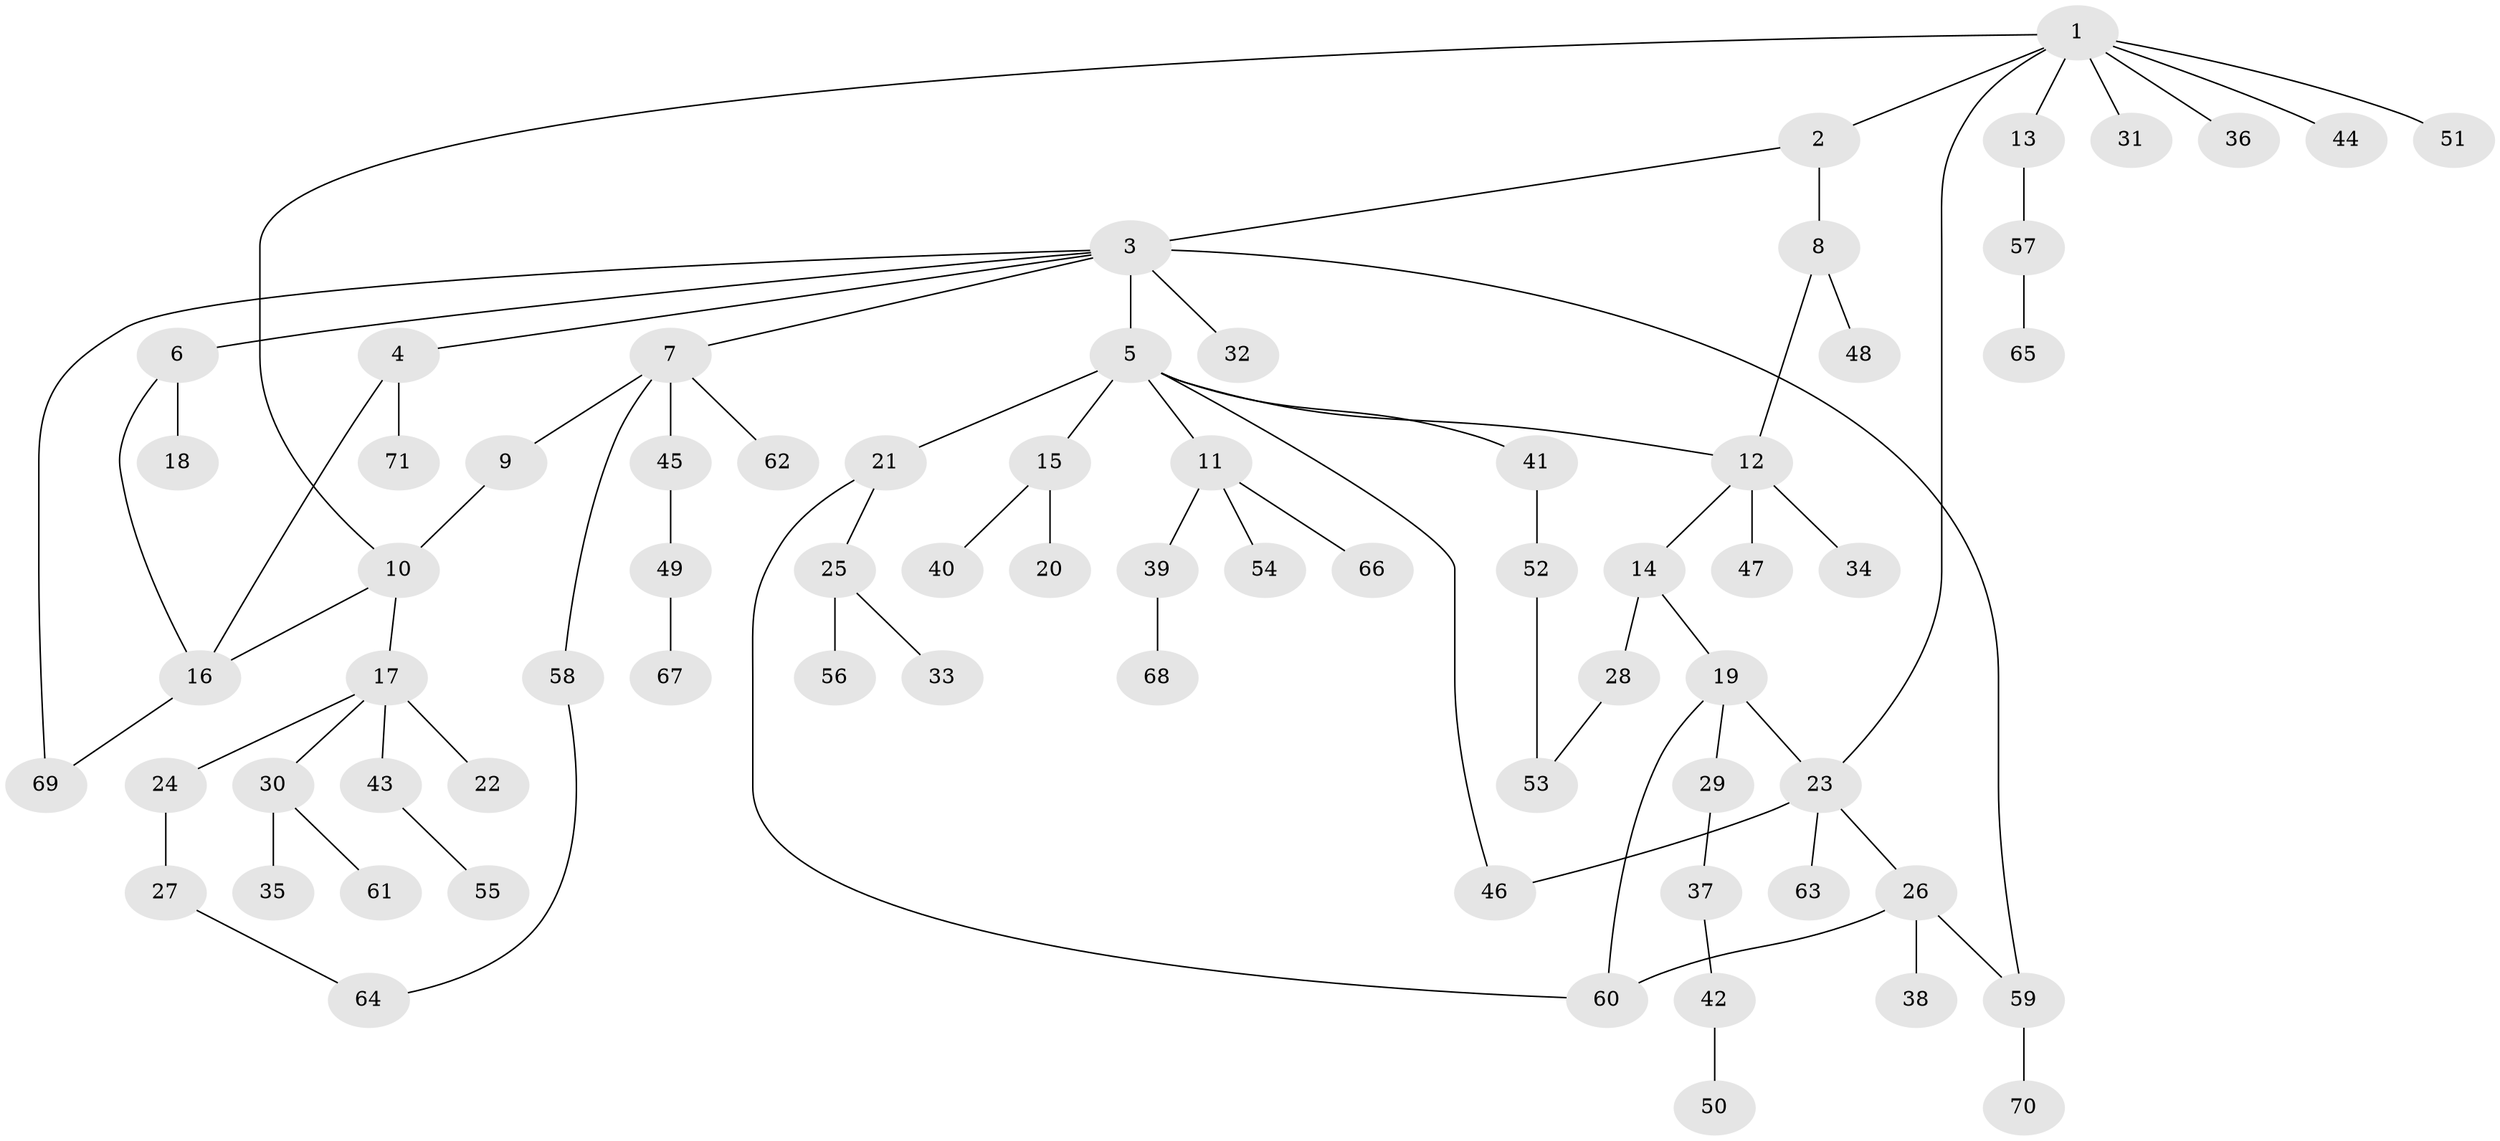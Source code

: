 // original degree distribution, {6: 0.02857142857142857, 5: 0.04285714285714286, 10: 0.007142857142857143, 4: 0.07857142857142857, 1: 0.42142857142857143, 3: 0.1357142857142857, 2: 0.2857142857142857}
// Generated by graph-tools (version 1.1) at 2025/34/03/09/25 02:34:32]
// undirected, 71 vertices, 82 edges
graph export_dot {
graph [start="1"]
  node [color=gray90,style=filled];
  1;
  2;
  3;
  4;
  5;
  6;
  7;
  8;
  9;
  10;
  11;
  12;
  13;
  14;
  15;
  16;
  17;
  18;
  19;
  20;
  21;
  22;
  23;
  24;
  25;
  26;
  27;
  28;
  29;
  30;
  31;
  32;
  33;
  34;
  35;
  36;
  37;
  38;
  39;
  40;
  41;
  42;
  43;
  44;
  45;
  46;
  47;
  48;
  49;
  50;
  51;
  52;
  53;
  54;
  55;
  56;
  57;
  58;
  59;
  60;
  61;
  62;
  63;
  64;
  65;
  66;
  67;
  68;
  69;
  70;
  71;
  1 -- 2 [weight=1.0];
  1 -- 10 [weight=1.0];
  1 -- 13 [weight=1.0];
  1 -- 23 [weight=1.0];
  1 -- 31 [weight=1.0];
  1 -- 36 [weight=1.0];
  1 -- 44 [weight=1.0];
  1 -- 51 [weight=1.0];
  2 -- 3 [weight=1.0];
  2 -- 8 [weight=2.0];
  3 -- 4 [weight=1.0];
  3 -- 5 [weight=2.0];
  3 -- 6 [weight=1.0];
  3 -- 7 [weight=1.0];
  3 -- 32 [weight=1.0];
  3 -- 59 [weight=1.0];
  3 -- 69 [weight=1.0];
  4 -- 16 [weight=1.0];
  4 -- 71 [weight=1.0];
  5 -- 11 [weight=1.0];
  5 -- 12 [weight=1.0];
  5 -- 15 [weight=1.0];
  5 -- 21 [weight=1.0];
  5 -- 41 [weight=1.0];
  5 -- 46 [weight=1.0];
  6 -- 16 [weight=1.0];
  6 -- 18 [weight=3.0];
  7 -- 9 [weight=1.0];
  7 -- 45 [weight=1.0];
  7 -- 58 [weight=1.0];
  7 -- 62 [weight=1.0];
  8 -- 12 [weight=1.0];
  8 -- 48 [weight=1.0];
  9 -- 10 [weight=1.0];
  10 -- 16 [weight=1.0];
  10 -- 17 [weight=1.0];
  11 -- 39 [weight=1.0];
  11 -- 54 [weight=1.0];
  11 -- 66 [weight=1.0];
  12 -- 14 [weight=1.0];
  12 -- 34 [weight=1.0];
  12 -- 47 [weight=1.0];
  13 -- 57 [weight=1.0];
  14 -- 19 [weight=1.0];
  14 -- 28 [weight=3.0];
  15 -- 20 [weight=1.0];
  15 -- 40 [weight=1.0];
  16 -- 69 [weight=1.0];
  17 -- 22 [weight=2.0];
  17 -- 24 [weight=1.0];
  17 -- 30 [weight=1.0];
  17 -- 43 [weight=1.0];
  19 -- 23 [weight=1.0];
  19 -- 29 [weight=2.0];
  19 -- 60 [weight=1.0];
  21 -- 25 [weight=1.0];
  21 -- 60 [weight=1.0];
  23 -- 26 [weight=1.0];
  23 -- 46 [weight=1.0];
  23 -- 63 [weight=1.0];
  24 -- 27 [weight=1.0];
  25 -- 33 [weight=1.0];
  25 -- 56 [weight=1.0];
  26 -- 38 [weight=3.0];
  26 -- 59 [weight=1.0];
  26 -- 60 [weight=1.0];
  27 -- 64 [weight=1.0];
  28 -- 53 [weight=1.0];
  29 -- 37 [weight=1.0];
  30 -- 35 [weight=1.0];
  30 -- 61 [weight=1.0];
  37 -- 42 [weight=1.0];
  39 -- 68 [weight=1.0];
  41 -- 52 [weight=2.0];
  42 -- 50 [weight=1.0];
  43 -- 55 [weight=1.0];
  45 -- 49 [weight=1.0];
  49 -- 67 [weight=1.0];
  52 -- 53 [weight=1.0];
  57 -- 65 [weight=1.0];
  58 -- 64 [weight=1.0];
  59 -- 70 [weight=1.0];
}
